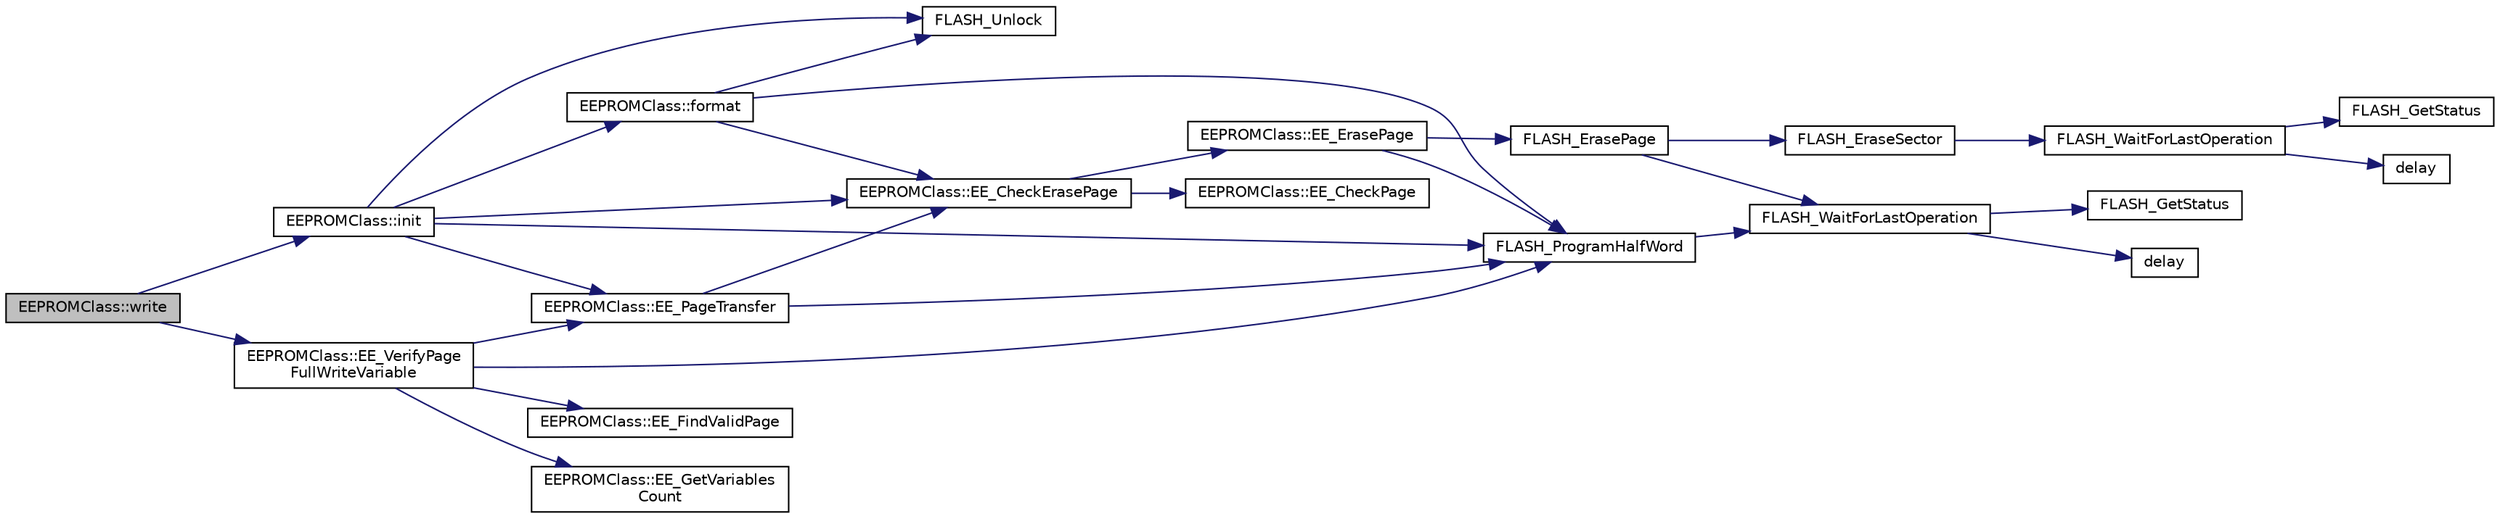 digraph "EEPROMClass::write"
{
 // INTERACTIVE_SVG=YES
  edge [fontname="Helvetica",fontsize="10",labelfontname="Helvetica",labelfontsize="10"];
  node [fontname="Helvetica",fontsize="10",shape=record];
  rankdir="LR";
  Node1 [label="EEPROMClass::write",height=0.2,width=0.4,color="black", fillcolor="grey75", style="filled", fontcolor="black"];
  Node1 -> Node2 [color="midnightblue",fontsize="10",style="solid",fontname="Helvetica"];
  Node2 [label="EEPROMClass::init",height=0.2,width=0.4,color="black", fillcolor="white", style="filled",URL="$classEEPROMClass.html#a9e3825e66fd8112ed3768f726537c8c6"];
  Node2 -> Node3 [color="midnightblue",fontsize="10",style="solid",fontname="Helvetica"];
  Node3 [label="FLASH_Unlock",height=0.2,width=0.4,color="black", fillcolor="white", style="filled",URL="$flash__stm32_8h.html#a4084d0184bab463a1579271bf474aaef",tooltip="Unlocks the FLASH Program Erase Controller. "];
  Node2 -> Node4 [color="midnightblue",fontsize="10",style="solid",fontname="Helvetica"];
  Node4 [label="EEPROMClass::EE_CheckErasePage",height=0.2,width=0.4,color="black", fillcolor="white", style="filled",URL="$classEEPROMClass.html#a42fc5632d6e320e5c08b8acc86a144d6",tooltip="Check page for blank and erase it. "];
  Node4 -> Node5 [color="midnightblue",fontsize="10",style="solid",fontname="Helvetica"];
  Node5 [label="EEPROMClass::EE_CheckPage",height=0.2,width=0.4,color="black", fillcolor="white", style="filled",URL="$classEEPROMClass.html#a7c3abd6e5990304a54ed0d1dae724b2d",tooltip="Check page for blank. "];
  Node4 -> Node6 [color="midnightblue",fontsize="10",style="solid",fontname="Helvetica"];
  Node6 [label="EEPROMClass::EE_ErasePage",height=0.2,width=0.4,color="black", fillcolor="white", style="filled",URL="$classEEPROMClass.html#ad3725e57079ea532ce74bb4e76b211dd",tooltip="Erase page with increment erase counter (page + 2) "];
  Node6 -> Node7 [color="midnightblue",fontsize="10",style="solid",fontname="Helvetica"];
  Node7 [label="FLASH_ErasePage",height=0.2,width=0.4,color="black", fillcolor="white", style="filled",URL="$flash__stm32_8h.html#ab10d4a1c191d1d7f5b3a3b70927e6e69",tooltip="Erases a specified FLASH page. "];
  Node7 -> Node8 [color="midnightblue",fontsize="10",style="solid",fontname="Helvetica"];
  Node8 [label="FLASH_WaitForLastOperation",height=0.2,width=0.4,color="black", fillcolor="white", style="filled",URL="$flash__stm32F1_8h.html#a32f1f24182bcef29414d7b59c1669595",tooltip="Waits for a Flash operation to complete or a TIMEOUT to occur. "];
  Node8 -> Node9 [color="midnightblue",fontsize="10",style="solid",fontname="Helvetica"];
  Node9 [label="FLASH_GetStatus",height=0.2,width=0.4,color="black", fillcolor="white", style="filled",URL="$flash__stm32F1_8h.html#ac265b8d1e7ea11e44ceee28797c3debb",tooltip="Returns the FLASH Status. "];
  Node8 -> Node10 [color="midnightblue",fontsize="10",style="solid",fontname="Helvetica"];
  Node10 [label="delay",height=0.2,width=0.4,color="black", fillcolor="white", style="filled",URL="$flash__stm32F1_8h.html#a6cb8040e5f4a9a8ac17286fd20c740ae",tooltip="Inserts a time delay. "];
  Node7 -> Node11 [color="midnightblue",fontsize="10",style="solid",fontname="Helvetica"];
  Node11 [label="FLASH_EraseSector",height=0.2,width=0.4,color="black", fillcolor="white", style="filled",URL="$flash__stm32F2_8h.html#ae687b99f868242c3478fe2f070861abc",tooltip="Erases a specified FLASH Sector. "];
  Node11 -> Node12 [color="midnightblue",fontsize="10",style="solid",fontname="Helvetica"];
  Node12 [label="FLASH_WaitForLastOperation",height=0.2,width=0.4,color="black", fillcolor="white", style="filled",URL="$flash__stm32F2_8h.html#a32f1f24182bcef29414d7b59c1669595",tooltip="Waits for a Flash operation to complete or a TIMEOUT to occur. "];
  Node12 -> Node13 [color="midnightblue",fontsize="10",style="solid",fontname="Helvetica"];
  Node13 [label="FLASH_GetStatus",height=0.2,width=0.4,color="black", fillcolor="white", style="filled",URL="$flash__stm32F2_8h.html#ac265b8d1e7ea11e44ceee28797c3debb",tooltip="Returns the FLASH Status. "];
  Node12 -> Node14 [color="midnightblue",fontsize="10",style="solid",fontname="Helvetica"];
  Node14 [label="delay",height=0.2,width=0.4,color="black", fillcolor="white", style="filled",URL="$flash__stm32F2_8h.html#a6cb8040e5f4a9a8ac17286fd20c740ae",tooltip="Inserts a time delay. "];
  Node6 -> Node15 [color="midnightblue",fontsize="10",style="solid",fontname="Helvetica"];
  Node15 [label="FLASH_ProgramHalfWord",height=0.2,width=0.4,color="black", fillcolor="white", style="filled",URL="$flash__stm32_8h.html#a67623617a6efb2676988073df8b08b23",tooltip="Programs a half word at a specified address. "];
  Node15 -> Node8 [color="midnightblue",fontsize="10",style="solid",fontname="Helvetica"];
  Node2 -> Node15 [color="midnightblue",fontsize="10",style="solid",fontname="Helvetica"];
  Node2 -> Node16 [color="midnightblue",fontsize="10",style="solid",fontname="Helvetica"];
  Node16 [label="EEPROMClass::format",height=0.2,width=0.4,color="black", fillcolor="white", style="filled",URL="$classEEPROMClass.html#ac7d841bc2db8825c19444dff0a7409c5",tooltip="Erases PAGE0 and PAGE1 and writes EEPROM_VALID_PAGE / 0 header to PAGE0. "];
  Node16 -> Node3 [color="midnightblue",fontsize="10",style="solid",fontname="Helvetica"];
  Node16 -> Node4 [color="midnightblue",fontsize="10",style="solid",fontname="Helvetica"];
  Node16 -> Node15 [color="midnightblue",fontsize="10",style="solid",fontname="Helvetica"];
  Node2 -> Node17 [color="midnightblue",fontsize="10",style="solid",fontname="Helvetica"];
  Node17 [label="EEPROMClass::EE_PageTransfer",height=0.2,width=0.4,color="black", fillcolor="white", style="filled",URL="$classEEPROMClass.html#a3d12060444d8cc649f0264ce23f7bbaf",tooltip="Transfers last updated variables data from the full Page to an empty one. "];
  Node17 -> Node15 [color="midnightblue",fontsize="10",style="solid",fontname="Helvetica"];
  Node17 -> Node4 [color="midnightblue",fontsize="10",style="solid",fontname="Helvetica"];
  Node1 -> Node18 [color="midnightblue",fontsize="10",style="solid",fontname="Helvetica"];
  Node18 [label="EEPROMClass::EE_VerifyPage\lFullWriteVariable",height=0.2,width=0.4,color="black", fillcolor="white", style="filled",URL="$classEEPROMClass.html#a1ec32c6c58e3845274ab08e8944d2f46",tooltip="Verify if active page is full and Writes variable in EEPROM. "];
  Node18 -> Node19 [color="midnightblue",fontsize="10",style="solid",fontname="Helvetica"];
  Node19 [label="EEPROMClass::EE_FindValidPage",height=0.2,width=0.4,color="black", fillcolor="white", style="filled",URL="$classEEPROMClass.html#ad7d38e4333b7c3fba5ccd29c1d4c01bc",tooltip="Find valid Page for write or read operation. "];
  Node18 -> Node15 [color="midnightblue",fontsize="10",style="solid",fontname="Helvetica"];
  Node18 -> Node20 [color="midnightblue",fontsize="10",style="solid",fontname="Helvetica"];
  Node20 [label="EEPROMClass::EE_GetVariables\lCount",height=0.2,width=0.4,color="black", fillcolor="white", style="filled",URL="$classEEPROMClass.html#a1aeaef5320c340ef8b5d860d6d0a907c",tooltip="Calculate unique variables in EEPROM. "];
  Node18 -> Node17 [color="midnightblue",fontsize="10",style="solid",fontname="Helvetica"];
}
